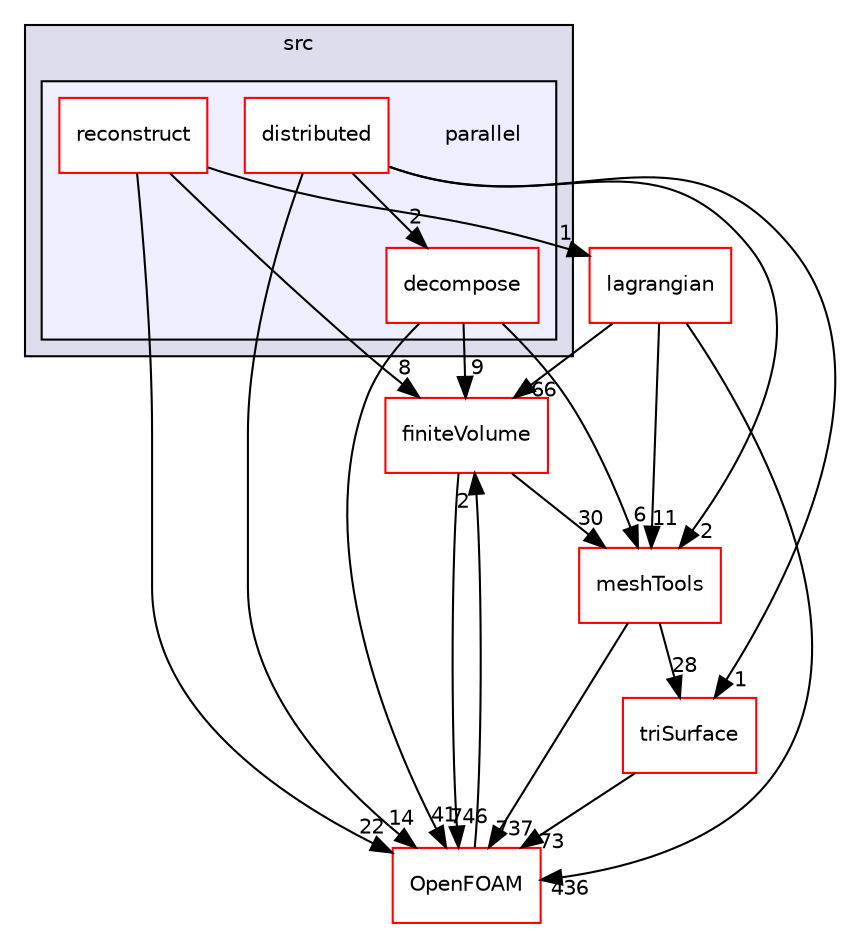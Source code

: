digraph "src/parallel" {
  bgcolor=transparent;
  compound=true
  node [ fontsize="10", fontname="Helvetica"];
  edge [ labelfontsize="10", labelfontname="Helvetica"];
  subgraph clusterdir_68267d1309a1af8e8297ef4c3efbcdba {
    graph [ bgcolor="#ddddee", pencolor="black", label="src" fontname="Helvetica", fontsize="10", URL="dir_68267d1309a1af8e8297ef4c3efbcdba.html"]
  subgraph clusterdir_72b2b5518d1565784443265ec6729f79 {
    graph [ bgcolor="#eeeeff", pencolor="black", label="" URL="dir_72b2b5518d1565784443265ec6729f79.html"];
    dir_72b2b5518d1565784443265ec6729f79 [shape=plaintext label="parallel"];
    dir_e048e8eb4dfe5719d368ebac837fe95a [shape=box label="decompose" color="red" fillcolor="white" style="filled" URL="dir_e048e8eb4dfe5719d368ebac837fe95a.html"];
    dir_0cf429ee0792653b88881eae18d71664 [shape=box label="distributed" color="red" fillcolor="white" style="filled" URL="dir_0cf429ee0792653b88881eae18d71664.html"];
    dir_521ea32879fff4cdc7c502a515533bf9 [shape=box label="reconstruct" color="red" fillcolor="white" style="filled" URL="dir_521ea32879fff4cdc7c502a515533bf9.html"];
  }
  }
  dir_9bd15774b555cf7259a6fa18f99fe99b [shape=box label="finiteVolume" color="red" URL="dir_9bd15774b555cf7259a6fa18f99fe99b.html"];
  dir_b63c002b7559990bd414058641eb48ad [shape=box label="triSurface" color="red" URL="dir_b63c002b7559990bd414058641eb48ad.html"];
  dir_ae30ad0bef50cf391b24c614251bb9fd [shape=box label="meshTools" color="red" URL="dir_ae30ad0bef50cf391b24c614251bb9fd.html"];
  dir_c5473ff19b20e6ec4dfe5c310b3778a8 [shape=box label="OpenFOAM" color="red" URL="dir_c5473ff19b20e6ec4dfe5c310b3778a8.html"];
  dir_f8c25efc4b6f6a8502a42d5af7554d23 [shape=box label="lagrangian" color="red" URL="dir_f8c25efc4b6f6a8502a42d5af7554d23.html"];
  dir_9bd15774b555cf7259a6fa18f99fe99b->dir_ae30ad0bef50cf391b24c614251bb9fd [headlabel="30", labeldistance=1.5 headhref="dir_000896_001750.html"];
  dir_9bd15774b555cf7259a6fa18f99fe99b->dir_c5473ff19b20e6ec4dfe5c310b3778a8 [headlabel="746", labeldistance=1.5 headhref="dir_000896_001896.html"];
  dir_0cf429ee0792653b88881eae18d71664->dir_e048e8eb4dfe5719d368ebac837fe95a [headlabel="2", labeldistance=1.5 headhref="dir_002457_002443.html"];
  dir_0cf429ee0792653b88881eae18d71664->dir_b63c002b7559990bd414058641eb48ad [headlabel="1", labeldistance=1.5 headhref="dir_002457_003033.html"];
  dir_0cf429ee0792653b88881eae18d71664->dir_ae30ad0bef50cf391b24c614251bb9fd [headlabel="2", labeldistance=1.5 headhref="dir_002457_001750.html"];
  dir_0cf429ee0792653b88881eae18d71664->dir_c5473ff19b20e6ec4dfe5c310b3778a8 [headlabel="14", labeldistance=1.5 headhref="dir_002457_001896.html"];
  dir_e048e8eb4dfe5719d368ebac837fe95a->dir_9bd15774b555cf7259a6fa18f99fe99b [headlabel="9", labeldistance=1.5 headhref="dir_002443_000896.html"];
  dir_e048e8eb4dfe5719d368ebac837fe95a->dir_ae30ad0bef50cf391b24c614251bb9fd [headlabel="6", labeldistance=1.5 headhref="dir_002443_001750.html"];
  dir_e048e8eb4dfe5719d368ebac837fe95a->dir_c5473ff19b20e6ec4dfe5c310b3778a8 [headlabel="41", labeldistance=1.5 headhref="dir_002443_001896.html"];
  dir_b63c002b7559990bd414058641eb48ad->dir_c5473ff19b20e6ec4dfe5c310b3778a8 [headlabel="73", labeldistance=1.5 headhref="dir_003033_001896.html"];
  dir_ae30ad0bef50cf391b24c614251bb9fd->dir_b63c002b7559990bd414058641eb48ad [headlabel="28", labeldistance=1.5 headhref="dir_001750_003033.html"];
  dir_ae30ad0bef50cf391b24c614251bb9fd->dir_c5473ff19b20e6ec4dfe5c310b3778a8 [headlabel="737", labeldistance=1.5 headhref="dir_001750_001896.html"];
  dir_521ea32879fff4cdc7c502a515533bf9->dir_9bd15774b555cf7259a6fa18f99fe99b [headlabel="8", labeldistance=1.5 headhref="dir_002459_000896.html"];
  dir_521ea32879fff4cdc7c502a515533bf9->dir_c5473ff19b20e6ec4dfe5c310b3778a8 [headlabel="22", labeldistance=1.5 headhref="dir_002459_001896.html"];
  dir_521ea32879fff4cdc7c502a515533bf9->dir_f8c25efc4b6f6a8502a42d5af7554d23 [headlabel="1", labeldistance=1.5 headhref="dir_002459_001364.html"];
  dir_c5473ff19b20e6ec4dfe5c310b3778a8->dir_9bd15774b555cf7259a6fa18f99fe99b [headlabel="2", labeldistance=1.5 headhref="dir_001896_000896.html"];
  dir_f8c25efc4b6f6a8502a42d5af7554d23->dir_9bd15774b555cf7259a6fa18f99fe99b [headlabel="66", labeldistance=1.5 headhref="dir_001364_000896.html"];
  dir_f8c25efc4b6f6a8502a42d5af7554d23->dir_ae30ad0bef50cf391b24c614251bb9fd [headlabel="11", labeldistance=1.5 headhref="dir_001364_001750.html"];
  dir_f8c25efc4b6f6a8502a42d5af7554d23->dir_c5473ff19b20e6ec4dfe5c310b3778a8 [headlabel="436", labeldistance=1.5 headhref="dir_001364_001896.html"];
}
